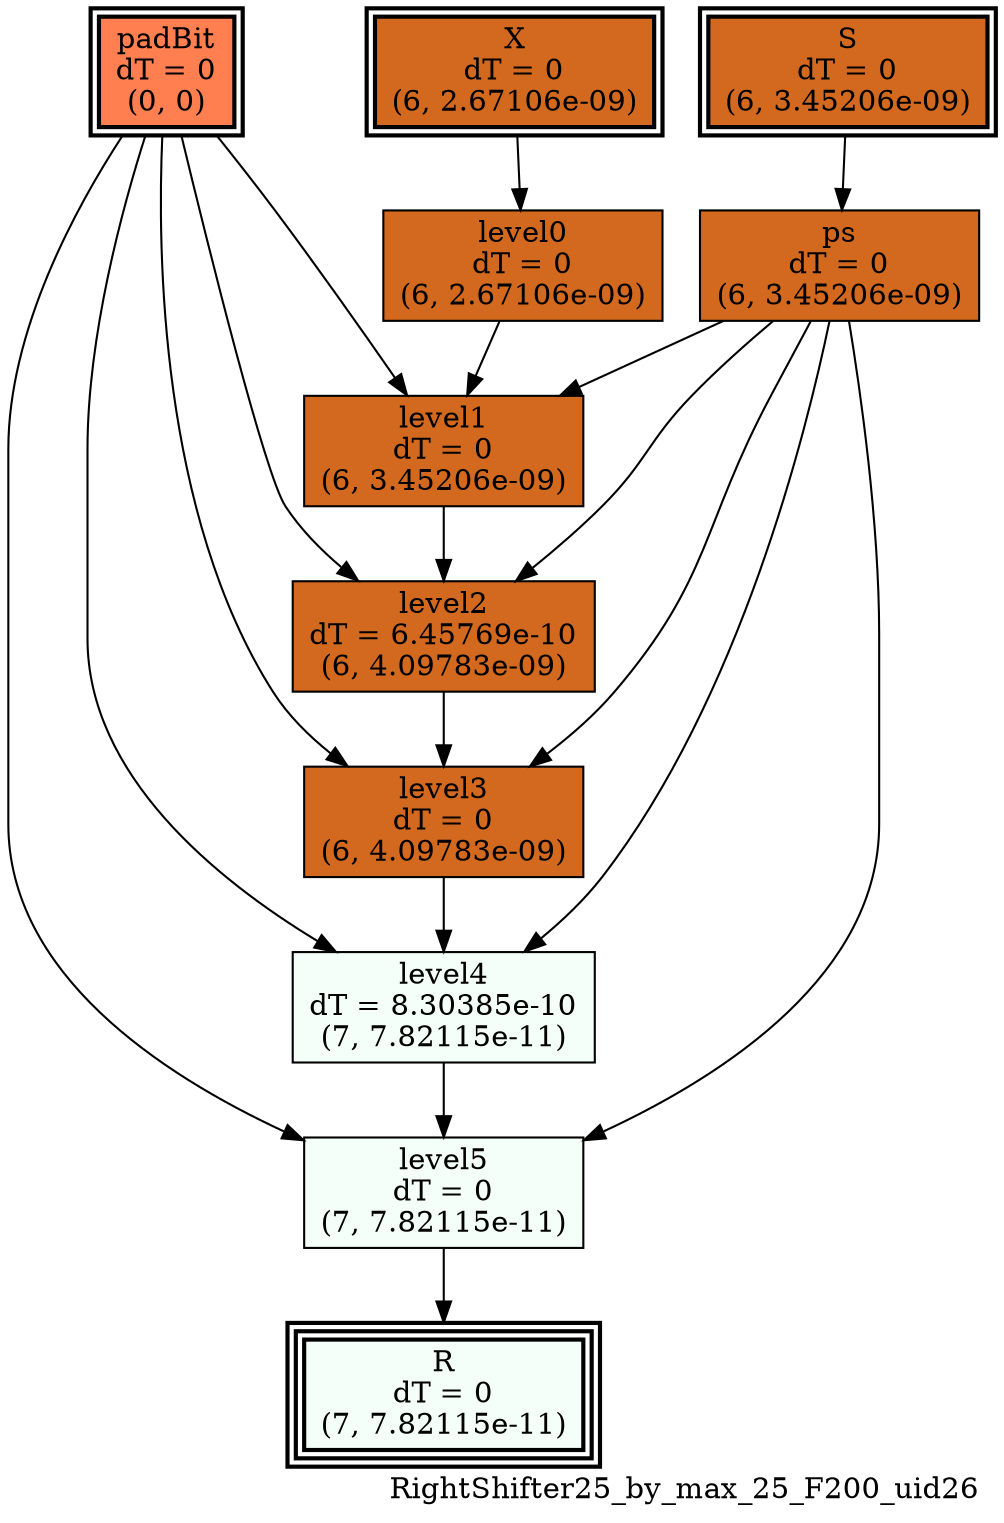 digraph RightShifter25_by_max_25_F200_uid26
{
	//graph drawing options
	label=RightShifter25_by_max_25_F200_uid26;
	labelloc=bottom;
	labeljust=right;
	ratio=auto;
	nodesep=0.25;
	ranksep=0.5;

	//input/output signals of operator RightShifter25_by_max_25_F200_uid26
	X__RightShifter25_by_max_25_F200_uid26 [ label="X\ndT = 0\n(6, 2.67106e-09)", shape=box, color=black, style="bold, filled", fillcolor=chocolate, peripheries=2 ];
	S__RightShifter25_by_max_25_F200_uid26 [ label="S\ndT = 0\n(6, 3.45206e-09)", shape=box, color=black, style="bold, filled", fillcolor=chocolate, peripheries=2 ];
	padBit__RightShifter25_by_max_25_F200_uid26 [ label="padBit\ndT = 0\n(0, 0)", shape=box, color=black, style="bold, filled", fillcolor=coral, peripheries=2 ];
	R__RightShifter25_by_max_25_F200_uid26 [ label="R\ndT = 0\n(7, 7.82115e-11)", shape=box, color=black, style="bold, filled", fillcolor=mintcream, peripheries=3 ];
	{rank=same X__RightShifter25_by_max_25_F200_uid26, S__RightShifter25_by_max_25_F200_uid26, padBit__RightShifter25_by_max_25_F200_uid26};
	{rank=same R__RightShifter25_by_max_25_F200_uid26};
	//internal signals of operator RightShifter25_by_max_25_F200_uid26
	ps__RightShifter25_by_max_25_F200_uid26 [ label="ps\ndT = 0\n(6, 3.45206e-09)", shape=box, color=black, style=filled, fillcolor=chocolate, peripheries=1 ];
	level0__RightShifter25_by_max_25_F200_uid26 [ label="level0\ndT = 0\n(6, 2.67106e-09)", shape=box, color=black, style=filled, fillcolor=chocolate, peripheries=1 ];
	level1__RightShifter25_by_max_25_F200_uid26 [ label="level1\ndT = 0\n(6, 3.45206e-09)", shape=box, color=black, style=filled, fillcolor=chocolate, peripheries=1 ];
	level2__RightShifter25_by_max_25_F200_uid26 [ label="level2\ndT = 6.45769e-10\n(6, 4.09783e-09)", shape=box, color=black, style=filled, fillcolor=chocolate, peripheries=1 ];
	level3__RightShifter25_by_max_25_F200_uid26 [ label="level3\ndT = 0\n(6, 4.09783e-09)", shape=box, color=black, style=filled, fillcolor=chocolate, peripheries=1 ];
	level4__RightShifter25_by_max_25_F200_uid26 [ label="level4\ndT = 8.30385e-10\n(7, 7.82115e-11)", shape=box, color=black, style=filled, fillcolor=mintcream, peripheries=1 ];
	level5__RightShifter25_by_max_25_F200_uid26 [ label="level5\ndT = 0\n(7, 7.82115e-11)", shape=box, color=black, style=filled, fillcolor=mintcream, peripheries=1 ];

	//subcomponents of operator RightShifter25_by_max_25_F200_uid26

	//input and internal signal connections of operator RightShifter25_by_max_25_F200_uid26
	X__RightShifter25_by_max_25_F200_uid26 -> level0__RightShifter25_by_max_25_F200_uid26 [ arrowhead=normal, arrowsize=1.0, arrowtail=normal, color=black, dir=forward  ];
	S__RightShifter25_by_max_25_F200_uid26 -> ps__RightShifter25_by_max_25_F200_uid26 [ arrowhead=normal, arrowsize=1.0, arrowtail=normal, color=black, dir=forward  ];
	padBit__RightShifter25_by_max_25_F200_uid26 -> level1__RightShifter25_by_max_25_F200_uid26 [ arrowhead=normal, arrowsize=1.0, arrowtail=normal, color=black, dir=forward  ];
	padBit__RightShifter25_by_max_25_F200_uid26 -> level2__RightShifter25_by_max_25_F200_uid26 [ arrowhead=normal, arrowsize=1.0, arrowtail=normal, color=black, dir=forward  ];
	padBit__RightShifter25_by_max_25_F200_uid26 -> level3__RightShifter25_by_max_25_F200_uid26 [ arrowhead=normal, arrowsize=1.0, arrowtail=normal, color=black, dir=forward  ];
	padBit__RightShifter25_by_max_25_F200_uid26 -> level4__RightShifter25_by_max_25_F200_uid26 [ arrowhead=normal, arrowsize=1.0, arrowtail=normal, color=black, dir=forward  ];
	padBit__RightShifter25_by_max_25_F200_uid26 -> level5__RightShifter25_by_max_25_F200_uid26 [ arrowhead=normal, arrowsize=1.0, arrowtail=normal, color=black, dir=forward  ];
	ps__RightShifter25_by_max_25_F200_uid26 -> level1__RightShifter25_by_max_25_F200_uid26 [ arrowhead=normal, arrowsize=1.0, arrowtail=normal, color=black, dir=forward  ];
	ps__RightShifter25_by_max_25_F200_uid26 -> level2__RightShifter25_by_max_25_F200_uid26 [ arrowhead=normal, arrowsize=1.0, arrowtail=normal, color=black, dir=forward  ];
	ps__RightShifter25_by_max_25_F200_uid26 -> level3__RightShifter25_by_max_25_F200_uid26 [ arrowhead=normal, arrowsize=1.0, arrowtail=normal, color=black, dir=forward  ];
	ps__RightShifter25_by_max_25_F200_uid26 -> level4__RightShifter25_by_max_25_F200_uid26 [ arrowhead=normal, arrowsize=1.0, arrowtail=normal, color=black, dir=forward  ];
	ps__RightShifter25_by_max_25_F200_uid26 -> level5__RightShifter25_by_max_25_F200_uid26 [ arrowhead=normal, arrowsize=1.0, arrowtail=normal, color=black, dir=forward  ];
	level0__RightShifter25_by_max_25_F200_uid26 -> level1__RightShifter25_by_max_25_F200_uid26 [ arrowhead=normal, arrowsize=1.0, arrowtail=normal, color=black, dir=forward  ];
	level1__RightShifter25_by_max_25_F200_uid26 -> level2__RightShifter25_by_max_25_F200_uid26 [ arrowhead=normal, arrowsize=1.0, arrowtail=normal, color=black, dir=forward  ];
	level2__RightShifter25_by_max_25_F200_uid26 -> level3__RightShifter25_by_max_25_F200_uid26 [ arrowhead=normal, arrowsize=1.0, arrowtail=normal, color=black, dir=forward  ];
	level3__RightShifter25_by_max_25_F200_uid26 -> level4__RightShifter25_by_max_25_F200_uid26 [ arrowhead=normal, arrowsize=1.0, arrowtail=normal, color=black, dir=forward  ];
	level4__RightShifter25_by_max_25_F200_uid26 -> level5__RightShifter25_by_max_25_F200_uid26 [ arrowhead=normal, arrowsize=1.0, arrowtail=normal, color=black, dir=forward  ];
	level5__RightShifter25_by_max_25_F200_uid26 -> R__RightShifter25_by_max_25_F200_uid26 [ arrowhead=normal, arrowsize=1.0, arrowtail=normal, color=black, dir=forward  ];
}

